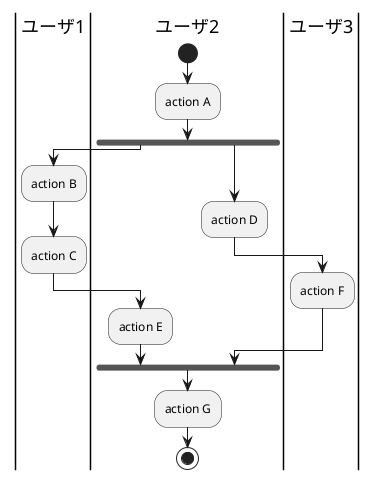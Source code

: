 @startuml アクティビティ図の例
|ユーザ1|
|ユーザ1|
|ユーザ2|
|ユーザ2|
|ユーザ3|
|ユーザ3|
|ユーザ2|
start
:action A;
fork
|ユーザ2|
|ユーザ1|
:action B;
:action C;
|ユーザ1|
|ユーザ2|
:action E;
fork again
:action D;
|ユーザ2|
|ユーザ3|
:action F;
|ユーザ3|
|ユーザ2|
end fork
:action G;
stop
|ユーザ2|
@enduml